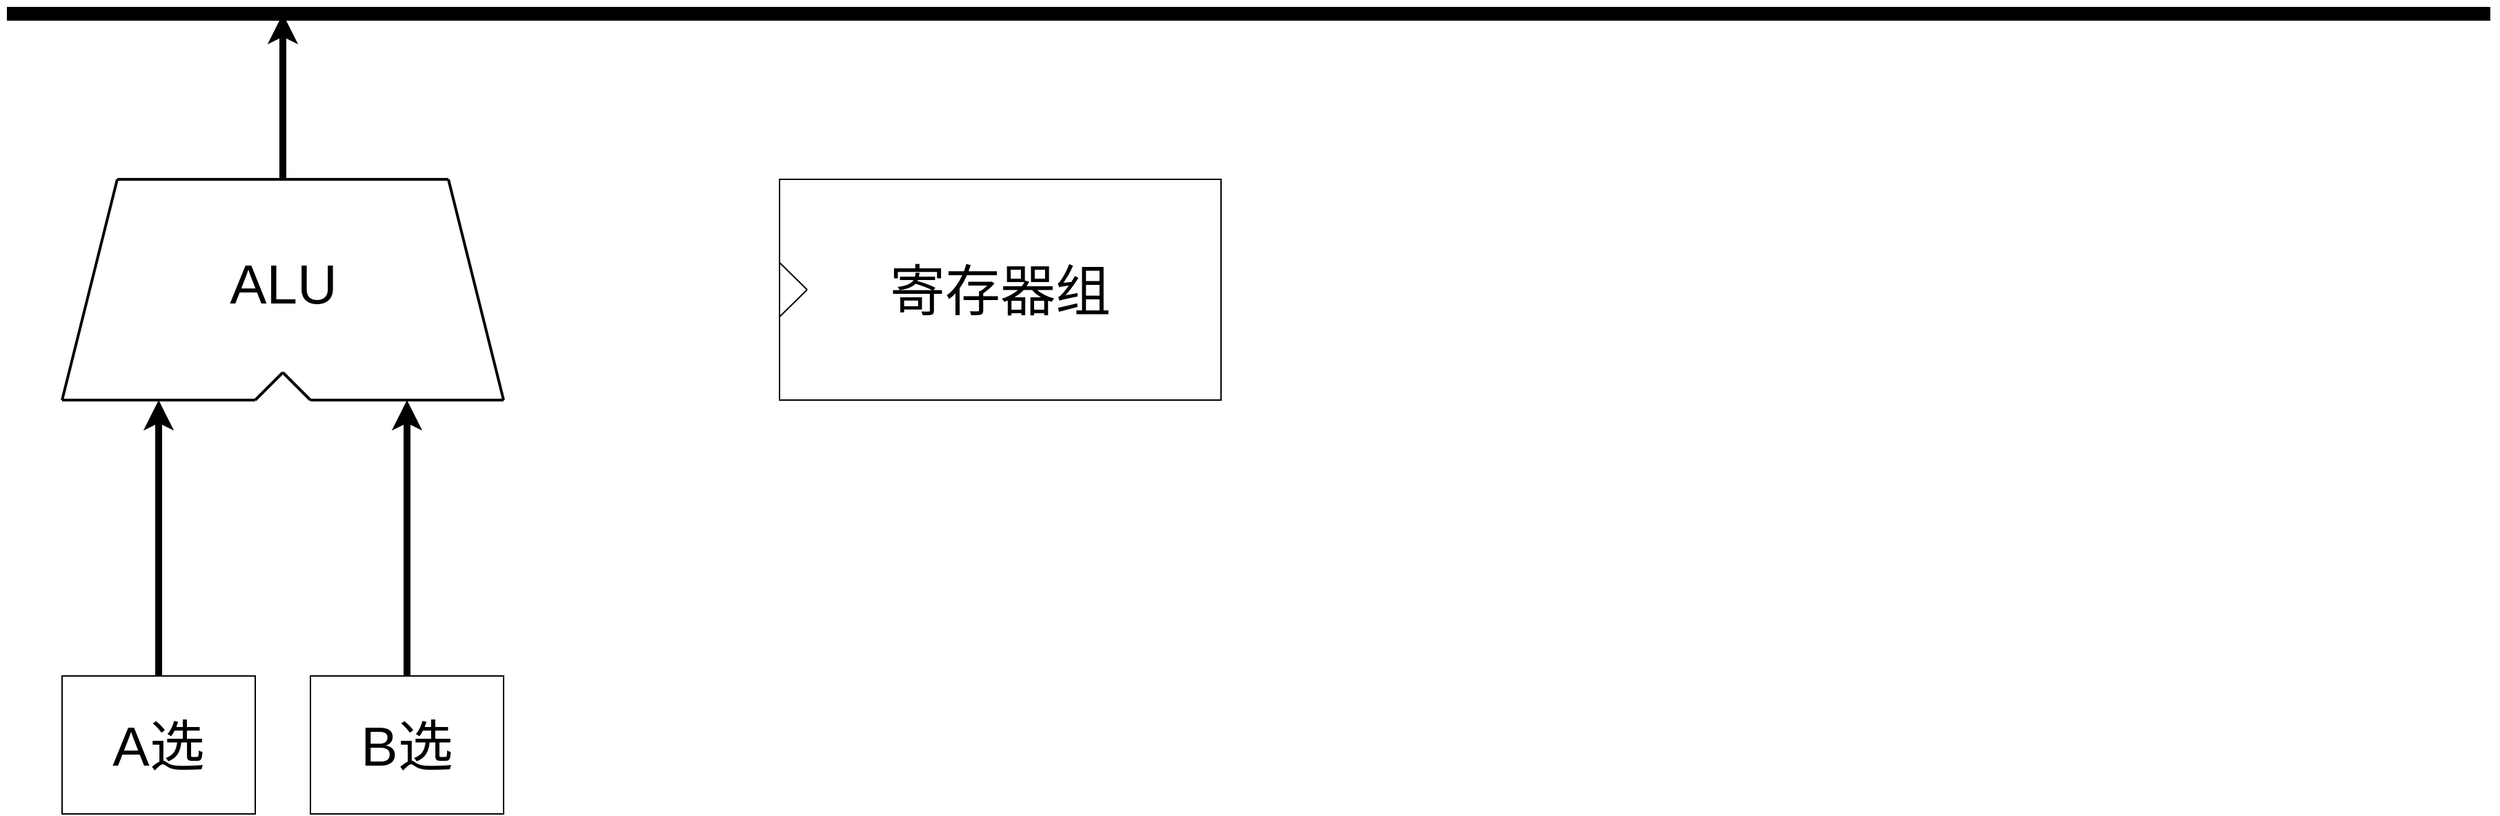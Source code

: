 <mxfile version="24.4.10" type="github">
  <diagram name="第 1 页" id="NPU7hm5LGNGhCcqN77LV">
    <mxGraphModel dx="683" dy="348" grid="1" gridSize="10" guides="1" tooltips="1" connect="1" arrows="1" fold="1" page="1" pageScale="1" pageWidth="2336" pageHeight="1654" math="0" shadow="0">
      <root>
        <mxCell id="0" />
        <mxCell id="1" parent="0" />
        <mxCell id="jWbf1facQkrspruIxKf3-2" value="" style="endArrow=none;html=1;rounded=0;jumpSize=10;strokeOpacity=100;arcSize=20;strokeWidth=10;" edge="1" parent="1">
          <mxGeometry width="50" height="50" relative="1" as="geometry">
            <mxPoint x="240" y="240" as="sourcePoint" />
            <mxPoint x="2040" y="240" as="targetPoint" />
          </mxGeometry>
        </mxCell>
        <mxCell id="jWbf1facQkrspruIxKf3-4" value="" style="endArrow=none;html=1;rounded=0;strokeWidth=2;" edge="1" parent="1">
          <mxGeometry width="50" height="50" relative="1" as="geometry">
            <mxPoint x="320" y="360" as="sourcePoint" />
            <mxPoint x="560" y="360" as="targetPoint" />
          </mxGeometry>
        </mxCell>
        <mxCell id="jWbf1facQkrspruIxKf3-5" value="" style="endArrow=none;html=1;rounded=0;strokeWidth=2;" edge="1" parent="1">
          <mxGeometry width="50" height="50" relative="1" as="geometry">
            <mxPoint x="280" y="520" as="sourcePoint" />
            <mxPoint x="320" y="360" as="targetPoint" />
          </mxGeometry>
        </mxCell>
        <mxCell id="jWbf1facQkrspruIxKf3-6" value="" style="endArrow=none;html=1;rounded=0;strokeWidth=2;" edge="1" parent="1">
          <mxGeometry width="50" height="50" relative="1" as="geometry">
            <mxPoint x="600" y="520" as="sourcePoint" />
            <mxPoint x="560" y="360" as="targetPoint" />
          </mxGeometry>
        </mxCell>
        <mxCell id="jWbf1facQkrspruIxKf3-8" value="" style="endArrow=none;html=1;rounded=0;strokeWidth=2;" edge="1" parent="1">
          <mxGeometry width="50" height="50" relative="1" as="geometry">
            <mxPoint x="280" y="520" as="sourcePoint" />
            <mxPoint x="420" y="520" as="targetPoint" />
          </mxGeometry>
        </mxCell>
        <mxCell id="jWbf1facQkrspruIxKf3-9" value="" style="endArrow=none;html=1;rounded=0;strokeWidth=2;" edge="1" parent="1">
          <mxGeometry width="50" height="50" relative="1" as="geometry">
            <mxPoint x="460" y="520" as="sourcePoint" />
            <mxPoint x="600" y="520" as="targetPoint" />
          </mxGeometry>
        </mxCell>
        <mxCell id="jWbf1facQkrspruIxKf3-10" value="" style="endArrow=none;html=1;rounded=0;strokeWidth=2;" edge="1" parent="1">
          <mxGeometry width="50" height="50" relative="1" as="geometry">
            <mxPoint x="420" y="520" as="sourcePoint" />
            <mxPoint x="440" y="500" as="targetPoint" />
          </mxGeometry>
        </mxCell>
        <mxCell id="jWbf1facQkrspruIxKf3-11" value="" style="endArrow=none;html=1;rounded=0;strokeWidth=2;" edge="1" parent="1">
          <mxGeometry width="50" height="50" relative="1" as="geometry">
            <mxPoint x="440" y="500" as="sourcePoint" />
            <mxPoint x="460" y="520" as="targetPoint" />
          </mxGeometry>
        </mxCell>
        <mxCell id="jWbf1facQkrspruIxKf3-12" value="" style="endArrow=classic;html=1;rounded=0;strokeWidth=5;" edge="1" parent="1">
          <mxGeometry width="50" height="50" relative="1" as="geometry">
            <mxPoint x="440" y="360" as="sourcePoint" />
            <mxPoint x="440" y="240" as="targetPoint" />
          </mxGeometry>
        </mxCell>
        <mxCell id="jWbf1facQkrspruIxKf3-17" style="edgeStyle=orthogonalEdgeStyle;rounded=0;orthogonalLoop=1;jettySize=auto;html=1;exitX=0.5;exitY=0;exitDx=0;exitDy=0;strokeWidth=5;" edge="1" parent="1" source="jWbf1facQkrspruIxKf3-14">
          <mxGeometry relative="1" as="geometry">
            <mxPoint x="350" y="520" as="targetPoint" />
          </mxGeometry>
        </mxCell>
        <mxCell id="jWbf1facQkrspruIxKf3-14" value="&lt;font style=&quot;font-size: 40px;&quot;&gt;A选&lt;/font&gt;" style="rounded=0;whiteSpace=wrap;html=1;" vertex="1" parent="1">
          <mxGeometry x="280" y="720" width="140" height="100" as="geometry" />
        </mxCell>
        <mxCell id="jWbf1facQkrspruIxKf3-18" style="edgeStyle=orthogonalEdgeStyle;rounded=0;orthogonalLoop=1;jettySize=auto;html=1;exitX=0.5;exitY=0;exitDx=0;exitDy=0;strokeWidth=5;" edge="1" parent="1" source="jWbf1facQkrspruIxKf3-15">
          <mxGeometry relative="1" as="geometry">
            <mxPoint x="530" y="520" as="targetPoint" />
          </mxGeometry>
        </mxCell>
        <mxCell id="jWbf1facQkrspruIxKf3-15" value="&lt;font style=&quot;font-size: 40px;&quot;&gt;B选&lt;/font&gt;" style="rounded=0;whiteSpace=wrap;html=1;" vertex="1" parent="1">
          <mxGeometry x="460" y="720" width="140" height="100" as="geometry" />
        </mxCell>
        <mxCell id="jWbf1facQkrspruIxKf3-16" value="&lt;font style=&quot;font-size: 40px;&quot;&gt;ALU&lt;/font&gt;" style="text;html=1;align=center;verticalAlign=middle;resizable=0;points=[];autosize=1;strokeColor=none;fillColor=none;" vertex="1" parent="1">
          <mxGeometry x="390" y="405" width="100" height="60" as="geometry" />
        </mxCell>
        <mxCell id="jWbf1facQkrspruIxKf3-19" value="&lt;font style=&quot;font-size: 40px;&quot;&gt;寄存器组&lt;/font&gt;" style="rounded=0;whiteSpace=wrap;html=1;" vertex="1" parent="1">
          <mxGeometry x="800" y="360" width="320" height="160" as="geometry" />
        </mxCell>
        <mxCell id="jWbf1facQkrspruIxKf3-20" value="" style="endArrow=none;html=1;rounded=0;exitX=0.001;exitY=0.379;exitDx=0;exitDy=0;exitPerimeter=0;" edge="1" parent="1" source="jWbf1facQkrspruIxKf3-19">
          <mxGeometry width="50" height="50" relative="1" as="geometry">
            <mxPoint x="990" y="560" as="sourcePoint" />
            <mxPoint x="820" y="440" as="targetPoint" />
          </mxGeometry>
        </mxCell>
        <mxCell id="jWbf1facQkrspruIxKf3-21" value="" style="endArrow=none;html=1;rounded=0;exitX=-0.003;exitY=0.629;exitDx=0;exitDy=0;exitPerimeter=0;" edge="1" parent="1">
          <mxGeometry width="50" height="50" relative="1" as="geometry">
            <mxPoint x="800.04" y="459.64" as="sourcePoint" />
            <mxPoint x="820" y="440" as="targetPoint" />
          </mxGeometry>
        </mxCell>
      </root>
    </mxGraphModel>
  </diagram>
</mxfile>
